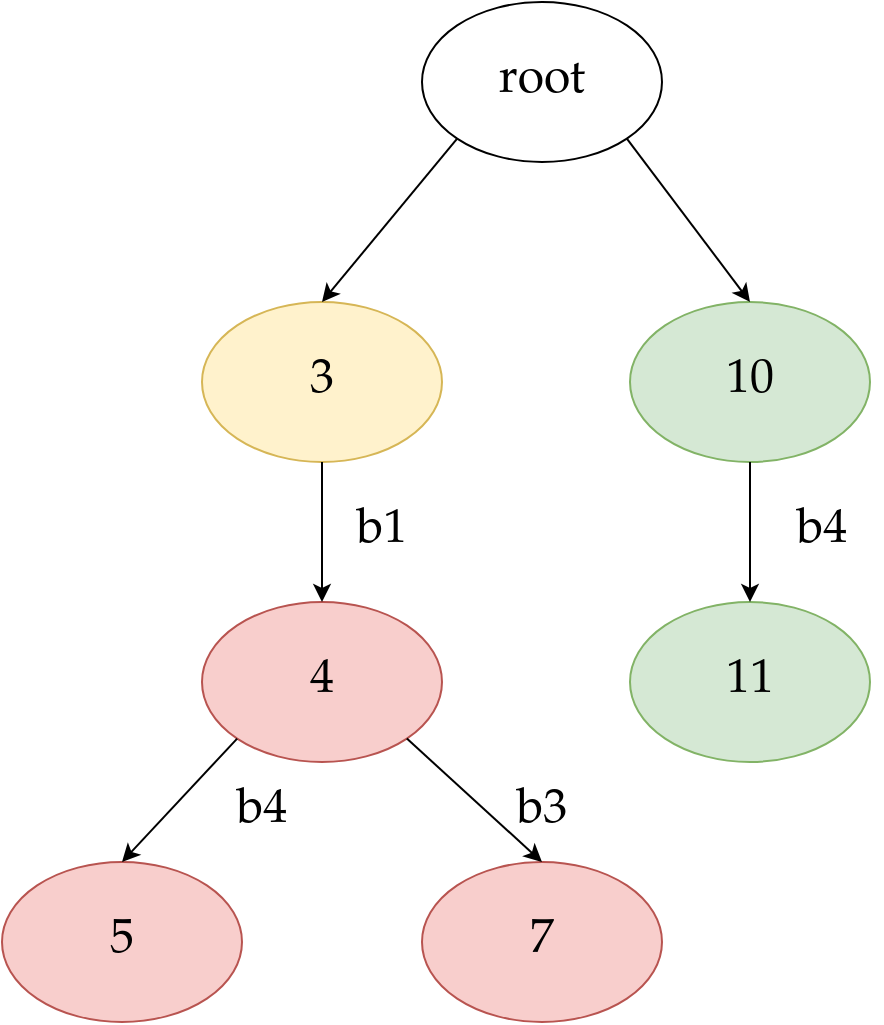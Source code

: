 <mxfile version="16.5.1" type="device"><diagram id="JNkFGMWe0ivcAoSHlajG" name="Seite-1"><mxGraphModel dx="1106" dy="997" grid="1" gridSize="10" guides="1" tooltips="1" connect="1" arrows="1" fold="1" page="1" pageScale="1" pageWidth="827" pageHeight="1169" math="0" shadow="0"><root><mxCell id="0"/><mxCell id="1" parent="0"/><mxCell id="awzUUyjAoT3eHtqYh0Nb-1" value="&lt;font face=&quot;TeX Gyre Pagella&quot; style=&quot;font-size: 24px&quot;&gt;root&lt;/font&gt;" style="ellipse;whiteSpace=wrap;html=1;" vertex="1" parent="1"><mxGeometry x="250" y="330" width="120" height="80" as="geometry"/></mxCell><mxCell id="awzUUyjAoT3eHtqYh0Nb-2" value="&lt;font face=&quot;TeX Gyre Pagella&quot; style=&quot;font-size: 24px&quot;&gt;3&lt;/font&gt;" style="ellipse;whiteSpace=wrap;html=1;fillColor=#fff2cc;strokeColor=#d6b656;" vertex="1" parent="1"><mxGeometry x="140" y="480" width="120" height="80" as="geometry"/></mxCell><mxCell id="awzUUyjAoT3eHtqYh0Nb-4" value="&lt;font face=&quot;TeX Gyre Pagella&quot; style=&quot;font-size: 24px&quot;&gt;10&lt;/font&gt;" style="ellipse;whiteSpace=wrap;html=1;fillColor=#d5e8d4;strokeColor=#82b366;" vertex="1" parent="1"><mxGeometry x="354" y="480" width="120" height="80" as="geometry"/></mxCell><mxCell id="awzUUyjAoT3eHtqYh0Nb-5" value="&lt;font face=&quot;TeX Gyre Pagella&quot; style=&quot;font-size: 24px&quot;&gt;4&lt;/font&gt;" style="ellipse;whiteSpace=wrap;html=1;fillColor=#f8cecc;strokeColor=#b85450;" vertex="1" parent="1"><mxGeometry x="140" y="630" width="120" height="80" as="geometry"/></mxCell><mxCell id="awzUUyjAoT3eHtqYh0Nb-6" value="&lt;font face=&quot;TeX Gyre Pagella&quot; style=&quot;font-size: 24px&quot;&gt;11&lt;/font&gt;" style="ellipse;whiteSpace=wrap;html=1;fillColor=#d5e8d4;strokeColor=#82b366;" vertex="1" parent="1"><mxGeometry x="354" y="630" width="120" height="80" as="geometry"/></mxCell><mxCell id="awzUUyjAoT3eHtqYh0Nb-7" value="&lt;font face=&quot;TeX Gyre Pagella&quot; style=&quot;font-size: 24px&quot;&gt;5&lt;/font&gt;" style="ellipse;whiteSpace=wrap;html=1;fillColor=#f8cecc;strokeColor=#b85450;" vertex="1" parent="1"><mxGeometry x="40" y="760" width="120" height="80" as="geometry"/></mxCell><mxCell id="awzUUyjAoT3eHtqYh0Nb-8" value="&lt;font face=&quot;TeX Gyre Pagella&quot; style=&quot;font-size: 24px&quot;&gt;7&lt;/font&gt;" style="ellipse;whiteSpace=wrap;html=1;fillColor=#f8cecc;strokeColor=#b85450;" vertex="1" parent="1"><mxGeometry x="250" y="760" width="120" height="80" as="geometry"/></mxCell><mxCell id="awzUUyjAoT3eHtqYh0Nb-9" value="" style="endArrow=classic;html=1;rounded=0;fontFamily=TeX Gyre Pagella;fontSize=24;exitX=0;exitY=1;exitDx=0;exitDy=0;entryX=0.5;entryY=0;entryDx=0;entryDy=0;" edge="1" parent="1" source="awzUUyjAoT3eHtqYh0Nb-1" target="awzUUyjAoT3eHtqYh0Nb-2"><mxGeometry width="50" height="50" relative="1" as="geometry"><mxPoint x="20" y="410" as="sourcePoint"/><mxPoint x="70" y="360" as="targetPoint"/></mxGeometry></mxCell><mxCell id="awzUUyjAoT3eHtqYh0Nb-10" value="" style="endArrow=classic;html=1;rounded=0;fontFamily=TeX Gyre Pagella;fontSize=24;exitX=1;exitY=1;exitDx=0;exitDy=0;entryX=0.5;entryY=0;entryDx=0;entryDy=0;" edge="1" parent="1" source="awzUUyjAoT3eHtqYh0Nb-1" target="awzUUyjAoT3eHtqYh0Nb-4"><mxGeometry width="50" height="50" relative="1" as="geometry"><mxPoint x="277.574" y="408.284" as="sourcePoint"/><mxPoint x="210" y="490" as="targetPoint"/></mxGeometry></mxCell><mxCell id="awzUUyjAoT3eHtqYh0Nb-11" value="" style="endArrow=classic;html=1;rounded=0;fontFamily=TeX Gyre Pagella;fontSize=24;exitX=0.5;exitY=1;exitDx=0;exitDy=0;entryX=0.5;entryY=0;entryDx=0;entryDy=0;" edge="1" parent="1" source="awzUUyjAoT3eHtqYh0Nb-4" target="awzUUyjAoT3eHtqYh0Nb-6"><mxGeometry width="50" height="50" relative="1" as="geometry"><mxPoint x="660" y="660" as="sourcePoint"/><mxPoint x="710" y="610" as="targetPoint"/></mxGeometry></mxCell><mxCell id="awzUUyjAoT3eHtqYh0Nb-12" value="" style="endArrow=classic;html=1;rounded=0;fontFamily=TeX Gyre Pagella;fontSize=24;exitX=0.5;exitY=1;exitDx=0;exitDy=0;entryX=0.5;entryY=0;entryDx=0;entryDy=0;" edge="1" parent="1" source="awzUUyjAoT3eHtqYh0Nb-2" target="awzUUyjAoT3eHtqYh0Nb-5"><mxGeometry width="50" height="50" relative="1" as="geometry"><mxPoint x="220" y="560" as="sourcePoint"/><mxPoint x="220" y="630" as="targetPoint"/></mxGeometry></mxCell><mxCell id="awzUUyjAoT3eHtqYh0Nb-13" value="" style="endArrow=classic;html=1;rounded=0;fontFamily=TeX Gyre Pagella;fontSize=24;exitX=0;exitY=1;exitDx=0;exitDy=0;entryX=0.5;entryY=0;entryDx=0;entryDy=0;" edge="1" parent="1" source="awzUUyjAoT3eHtqYh0Nb-5" target="awzUUyjAoT3eHtqYh0Nb-7"><mxGeometry width="50" height="50" relative="1" as="geometry"><mxPoint x="277.574" y="408.284" as="sourcePoint"/><mxPoint x="210" y="490" as="targetPoint"/></mxGeometry></mxCell><mxCell id="awzUUyjAoT3eHtqYh0Nb-14" value="" style="endArrow=classic;html=1;rounded=0;fontFamily=TeX Gyre Pagella;fontSize=24;exitX=1;exitY=1;exitDx=0;exitDy=0;entryX=0.5;entryY=0;entryDx=0;entryDy=0;" edge="1" parent="1" source="awzUUyjAoT3eHtqYh0Nb-5" target="awzUUyjAoT3eHtqYh0Nb-8"><mxGeometry width="50" height="50" relative="1" as="geometry"><mxPoint x="167.574" y="708.284" as="sourcePoint"/><mxPoint x="110" y="770" as="targetPoint"/></mxGeometry></mxCell><mxCell id="awzUUyjAoT3eHtqYh0Nb-15" value="b4" style="text;html=1;strokeColor=none;fillColor=none;align=center;verticalAlign=middle;whiteSpace=wrap;rounded=0;fontFamily=TeX Gyre Pagella;fontSize=24;" vertex="1" parent="1"><mxGeometry x="420" y="580" width="60" height="30" as="geometry"/></mxCell><mxCell id="awzUUyjAoT3eHtqYh0Nb-16" value="b1" style="text;html=1;strokeColor=none;fillColor=none;align=center;verticalAlign=middle;whiteSpace=wrap;rounded=0;fontFamily=TeX Gyre Pagella;fontSize=24;" vertex="1" parent="1"><mxGeometry x="200" y="580" width="60" height="30" as="geometry"/></mxCell><mxCell id="awzUUyjAoT3eHtqYh0Nb-17" value="b3" style="text;html=1;strokeColor=none;fillColor=none;align=center;verticalAlign=middle;whiteSpace=wrap;rounded=0;fontFamily=TeX Gyre Pagella;fontSize=24;" vertex="1" parent="1"><mxGeometry x="280" y="720" width="60" height="30" as="geometry"/></mxCell><mxCell id="awzUUyjAoT3eHtqYh0Nb-18" value="b4" style="text;html=1;strokeColor=none;fillColor=none;align=center;verticalAlign=middle;whiteSpace=wrap;rounded=0;fontFamily=TeX Gyre Pagella;fontSize=24;" vertex="1" parent="1"><mxGeometry x="140" y="720" width="60" height="30" as="geometry"/></mxCell></root></mxGraphModel></diagram></mxfile>